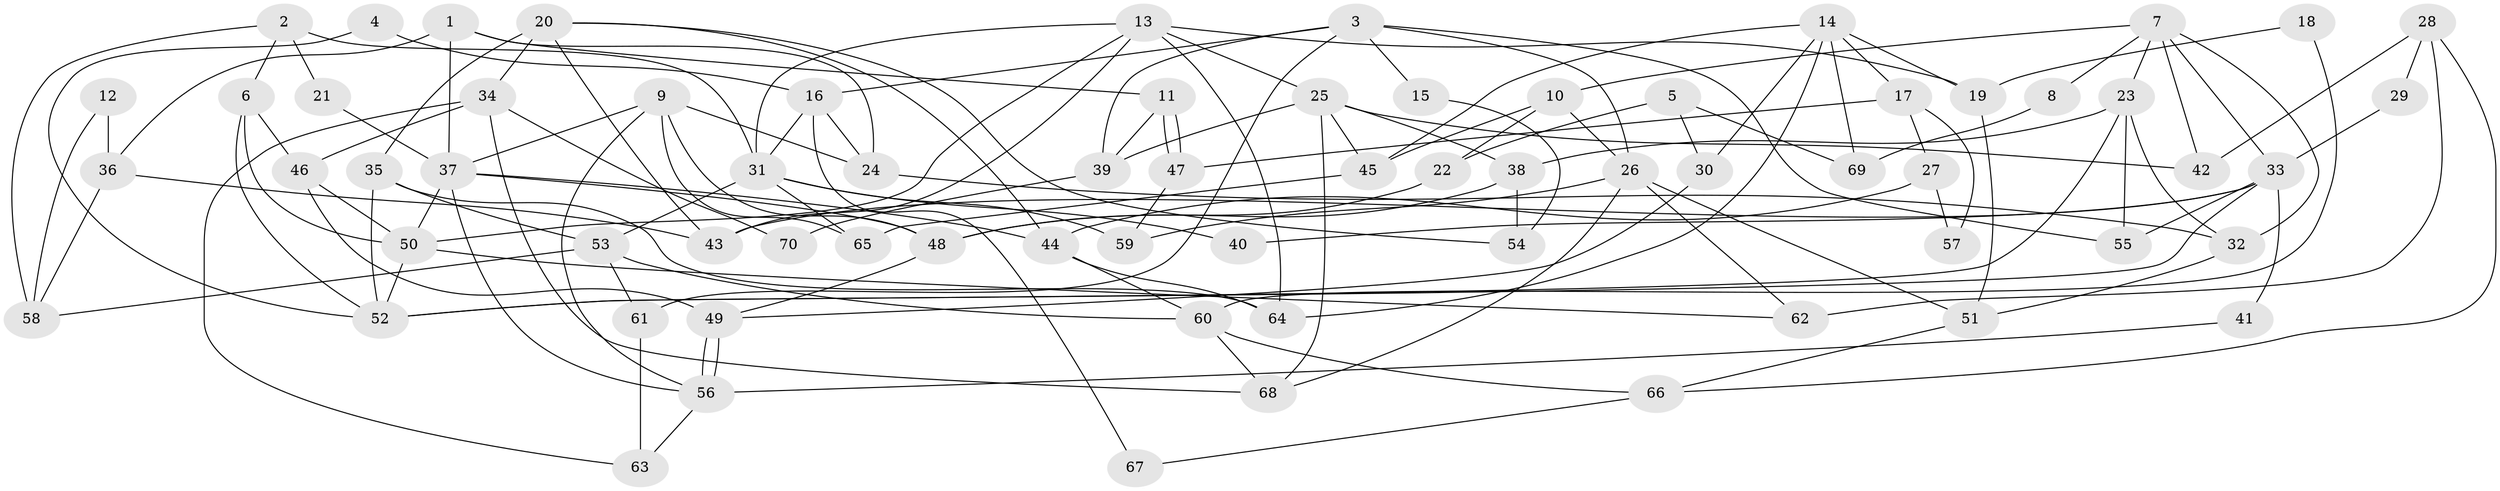 // Generated by graph-tools (version 1.1) at 2025/11/02/27/25 16:11:20]
// undirected, 70 vertices, 140 edges
graph export_dot {
graph [start="1"]
  node [color=gray90,style=filled];
  1;
  2;
  3;
  4;
  5;
  6;
  7;
  8;
  9;
  10;
  11;
  12;
  13;
  14;
  15;
  16;
  17;
  18;
  19;
  20;
  21;
  22;
  23;
  24;
  25;
  26;
  27;
  28;
  29;
  30;
  31;
  32;
  33;
  34;
  35;
  36;
  37;
  38;
  39;
  40;
  41;
  42;
  43;
  44;
  45;
  46;
  47;
  48;
  49;
  50;
  51;
  52;
  53;
  54;
  55;
  56;
  57;
  58;
  59;
  60;
  61;
  62;
  63;
  64;
  65;
  66;
  67;
  68;
  69;
  70;
  1 -- 36;
  1 -- 24;
  1 -- 11;
  1 -- 37;
  2 -- 31;
  2 -- 6;
  2 -- 21;
  2 -- 58;
  3 -- 26;
  3 -- 39;
  3 -- 15;
  3 -- 16;
  3 -- 55;
  3 -- 61;
  4 -- 52;
  4 -- 16;
  5 -- 22;
  5 -- 30;
  5 -- 69;
  6 -- 46;
  6 -- 50;
  6 -- 52;
  7 -- 42;
  7 -- 33;
  7 -- 8;
  7 -- 10;
  7 -- 23;
  7 -- 32;
  8 -- 69;
  9 -- 56;
  9 -- 37;
  9 -- 24;
  9 -- 48;
  9 -- 65;
  10 -- 45;
  10 -- 22;
  10 -- 26;
  11 -- 47;
  11 -- 47;
  11 -- 39;
  12 -- 36;
  12 -- 58;
  13 -- 25;
  13 -- 64;
  13 -- 19;
  13 -- 31;
  13 -- 43;
  13 -- 50;
  14 -- 19;
  14 -- 45;
  14 -- 17;
  14 -- 30;
  14 -- 64;
  14 -- 69;
  15 -- 54;
  16 -- 24;
  16 -- 31;
  16 -- 67;
  17 -- 47;
  17 -- 27;
  17 -- 57;
  18 -- 60;
  18 -- 19;
  19 -- 51;
  20 -- 35;
  20 -- 43;
  20 -- 34;
  20 -- 44;
  20 -- 54;
  21 -- 37;
  22 -- 48;
  23 -- 52;
  23 -- 32;
  23 -- 38;
  23 -- 55;
  24 -- 32;
  25 -- 68;
  25 -- 38;
  25 -- 39;
  25 -- 42;
  25 -- 45;
  26 -- 68;
  26 -- 51;
  26 -- 59;
  26 -- 62;
  27 -- 44;
  27 -- 57;
  28 -- 66;
  28 -- 62;
  28 -- 29;
  28 -- 42;
  29 -- 33;
  30 -- 49;
  31 -- 40;
  31 -- 53;
  31 -- 59;
  31 -- 65;
  32 -- 51;
  33 -- 52;
  33 -- 55;
  33 -- 40;
  33 -- 41;
  33 -- 43;
  34 -- 63;
  34 -- 46;
  34 -- 68;
  34 -- 70;
  35 -- 52;
  35 -- 64;
  35 -- 53;
  36 -- 43;
  36 -- 58;
  37 -- 48;
  37 -- 44;
  37 -- 50;
  37 -- 56;
  38 -- 48;
  38 -- 54;
  39 -- 70;
  41 -- 56;
  44 -- 60;
  44 -- 64;
  45 -- 65;
  46 -- 50;
  46 -- 49;
  47 -- 59;
  48 -- 49;
  49 -- 56;
  49 -- 56;
  50 -- 52;
  50 -- 62;
  51 -- 66;
  53 -- 58;
  53 -- 60;
  53 -- 61;
  56 -- 63;
  60 -- 66;
  60 -- 68;
  61 -- 63;
  66 -- 67;
}
